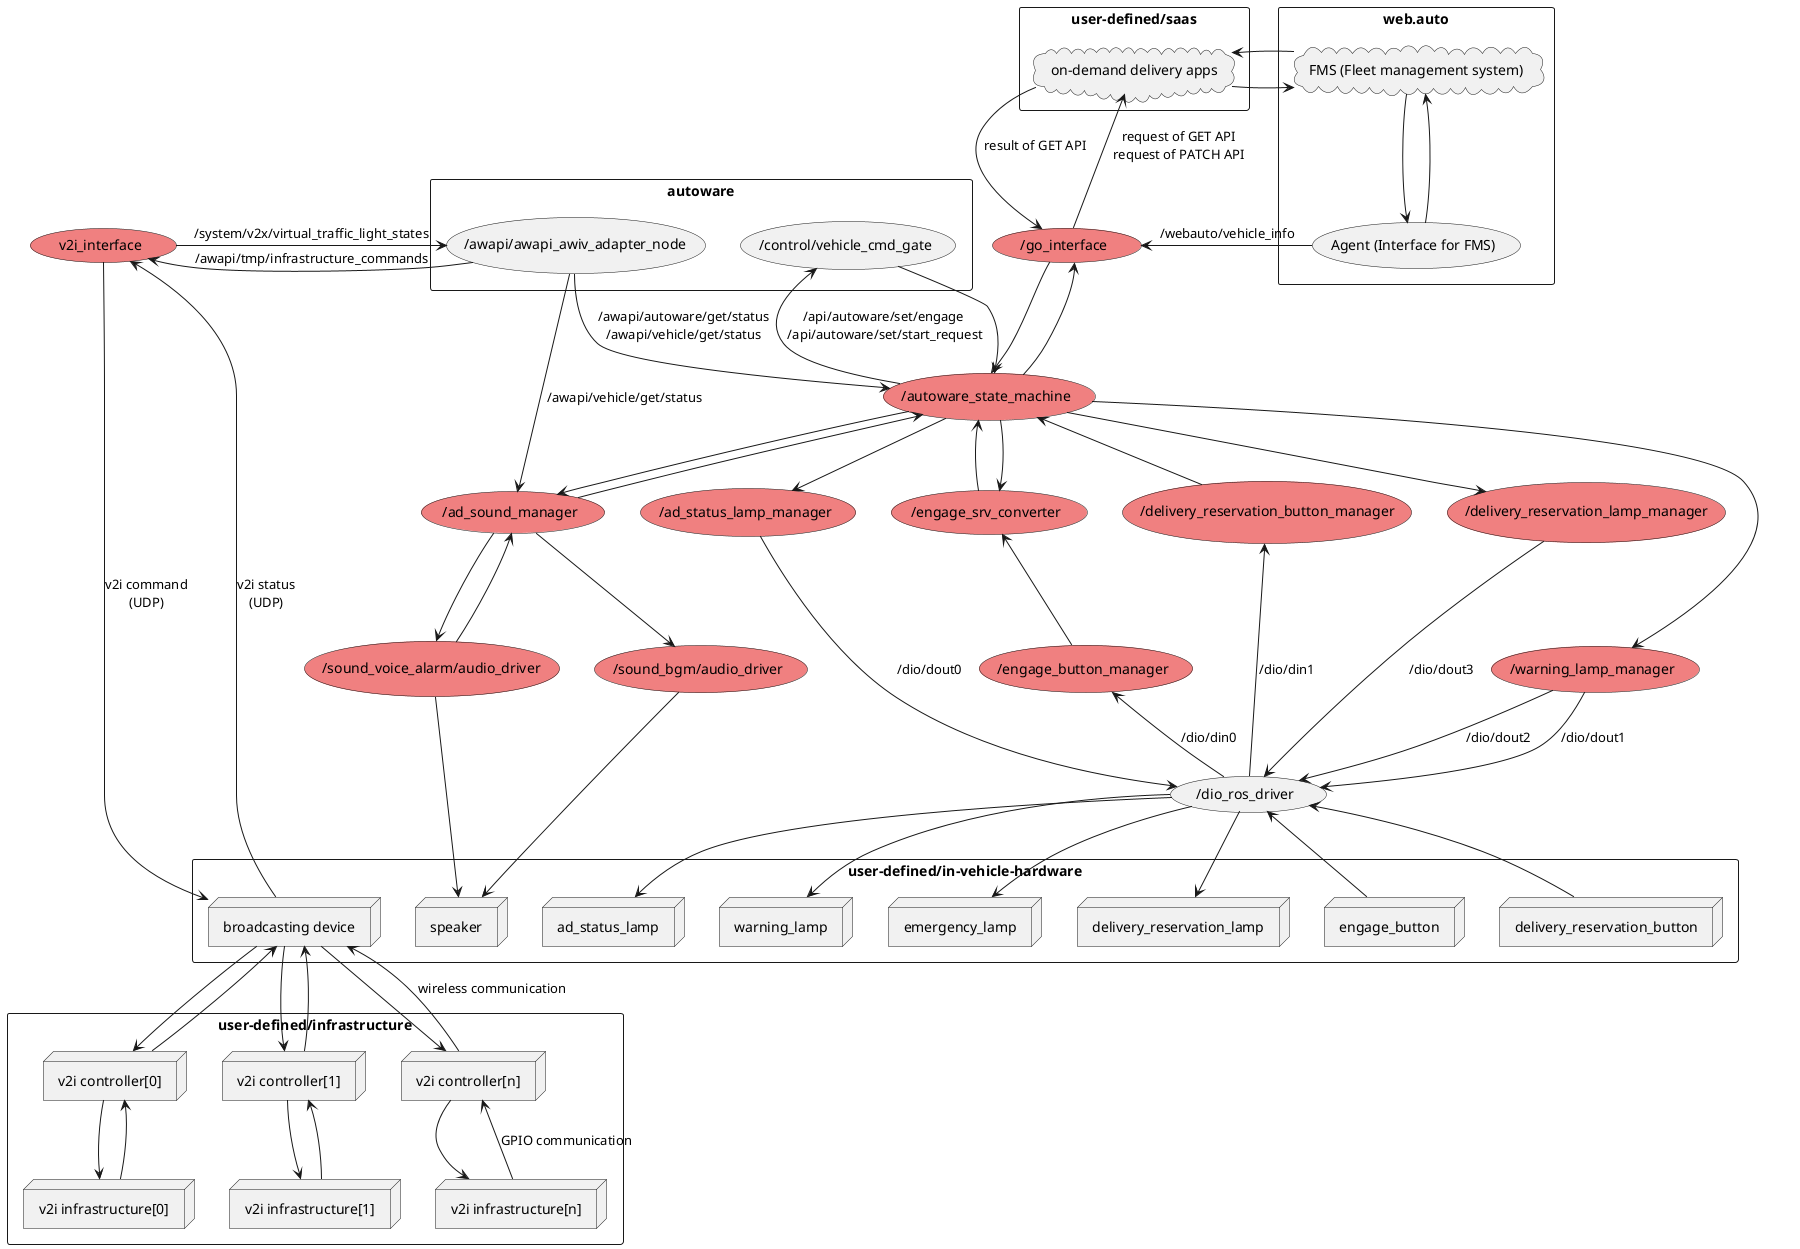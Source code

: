 @startuml
rectangle "autoware" {
  usecase "/awapi/awapi_awiv_adapter_node"
  usecase "/control/vehicle_cmd_gate"
}

rectangle "web.auto" {
  cloud "FMS (Fleet management system)" as FMS
  usecase "Agent (Interface for FMS)" as Agent
}
rectangle "user-defined/saas" {
  cloud "on-demand delivery apps" as DeliveryApp
}

rectangle "user-defined/in-vehicle-hardware" {
  node "broadcasting device"
  node "speaker"
  node "ad_status_lamp"
  node "warning_lamp"
  node "emergency_lamp"
  node "delivery_reservation_lamp"
  node "engage_button"
  node "delivery_reservation_button"
}

rectangle "user-defined/infrastructure" {
  node "v2i controller[0]" as v2ictl_0
  node "v2i controller[1]" as v2ictl_1
  node "v2i controller[n]" as v2ictl_n
  node "v2i infrastructure[0]" as v2ihw_0
  node "v2i infrastructure[1]" as v2ihw_1
  node "v2i infrastructure[n]" as v2ihw_n
}

usecase "v2i_interface" #LightCoral
usecase "/go_interface" #LightCoral
usecase "/autoware_state_machine" #LightCoral
usecase "/ad_sound_manager" #LightCoral
usecase "/sound_voice_alarm/audio_driver" #LightCoral
usecase "/sound_bgm/audio_driver" #LightCoral
usecase "/ad_status_lamp_manager" #LightCoral
usecase "/engage_button_manager" #LightCoral
usecase "/delivery_reservation_button_manager" #LightCoral
usecase "/engage_srv_converter" #LightCoral
usecase "/delivery_reservation_lamp_manager" #LightCoral
usecase "/warning_lamp_manager" #LightCoral

usecase "/dio_ros_driver"

(v2i_interface) <- (/awapi/awapi_awiv_adapter_node) : /awapi/tmp/infrastructure_commands
(v2i_interface) -> (/awapi/awapi_awiv_adapter_node) : /system/v2x/virtual_traffic_light_states
(v2i_interface) --> (broadcasting device) : v2i command\n(UDP)
(v2i_interface) <-- (broadcasting device) : v2i status\n(UDP)
(broadcasting device) --> (v2ictl_0)
(broadcasting device) <-- (v2ictl_0)
(broadcasting device) --> (v2ictl_1)
(broadcasting device) <-- (v2ictl_1)
(broadcasting device) --> (v2ictl_n)
(broadcasting device) <-- (v2ictl_n) : wireless communication

(/awapi/awapi_awiv_adapter_node) -[hidden] (/control/vehicle_cmd_gate)
(/awapi/awapi_awiv_adapter_node) --> (/ad_sound_manager) : /awapi/vehicle/get/status
(/autoware_state_machine) --> (/ad_sound_manager)
(/autoware_state_machine) <-- (/ad_sound_manager)
(/ad_sound_manager) --> (/sound_voice_alarm/audio_driver)
(/ad_sound_manager) <-- (/sound_voice_alarm/audio_driver)
(/ad_sound_manager) --> (/sound_bgm/audio_driver)
(/sound_voice_alarm/audio_driver) --> (speaker)
(/sound_bgm/audio_driver) --> (speaker)

(/autoware_state_machine) --> (/ad_status_lamp_manager)
(/ad_status_lamp_manager) --> (/dio_ros_driver) : /dio/dout0

(/delivery_reservation_button_manager) <-- (/dio_ros_driver): /dio/din1
(/autoware_state_machine) <-- (/delivery_reservation_button_manager)
(/engage_button_manager) <-- (/dio_ros_driver): /dio/din0
(/engage_srv_converter) <-- (/engage_button_manager)

(/autoware_state_machine) --> (/delivery_reservation_lamp_manager)
(/delivery_reservation_lamp_manager) --> (/dio_ros_driver) : /dio/dout3

(/autoware_state_machine) <-- (/engage_srv_converter)
(/autoware_state_machine) --> (/engage_srv_converter) 
(/control/vehicle_cmd_gate) <-- (/autoware_state_machine) : /api/autoware/set/engage\n /api/autoware/set/start_request
(/control/vehicle_cmd_gate) --> (/autoware_state_machine) 

(DeliveryApp) -> (FMS)
(DeliveryApp) <- (FMS)
(FMS) --> (Agent)
(FMS) <-- (Agent)
(/go_interface) <- (Agent): /webauto/vehicle_info
(DeliveryApp) -->  (/go_interface) : result of GET API
(/go_interface) --> (DeliveryApp) : request of GET API\nrequest of PATCH API
(/go_interface) --> (/autoware_state_machine)
(/go_interface) <-- (/autoware_state_machine)

(v2ictl_0) -[hidden] (v2ictl_1)
(v2ictl_1) -[hidden] (v2ictl_n)

(v2ictl_0) --> (v2ihw_0)
(v2ictl_0) <-- (v2ihw_0)
(v2ictl_1) --> (v2ihw_1)
(v2ictl_1) <-- (v2ihw_1)
(v2ictl_n) --> (v2ihw_n)
(v2ictl_n) <-- (v2ihw_n) : GPIO communication

(/autoware_state_machine) --> (/warning_lamp_manager)
(/warning_lamp_manager) --> (/dio_ros_driver) : /dio/dout2
(/warning_lamp_manager) --> (/dio_ros_driver) : /dio/dout1

(/dio_ros_driver) --> (ad_status_lamp)
(/dio_ros_driver) --> (warning_lamp)
(/dio_ros_driver) --> (emergency_lamp)
(/dio_ros_driver) --> (delivery_reservation_lamp)
(/dio_ros_driver) <-- (engage_button)
(/dio_ros_driver) <-- (delivery_reservation_button)

(/awapi/awapi_awiv_adapter_node) --> (/autoware_state_machine) : /awapi/autoware/get/status\n/awapi/vehicle/get/status
@enduml
